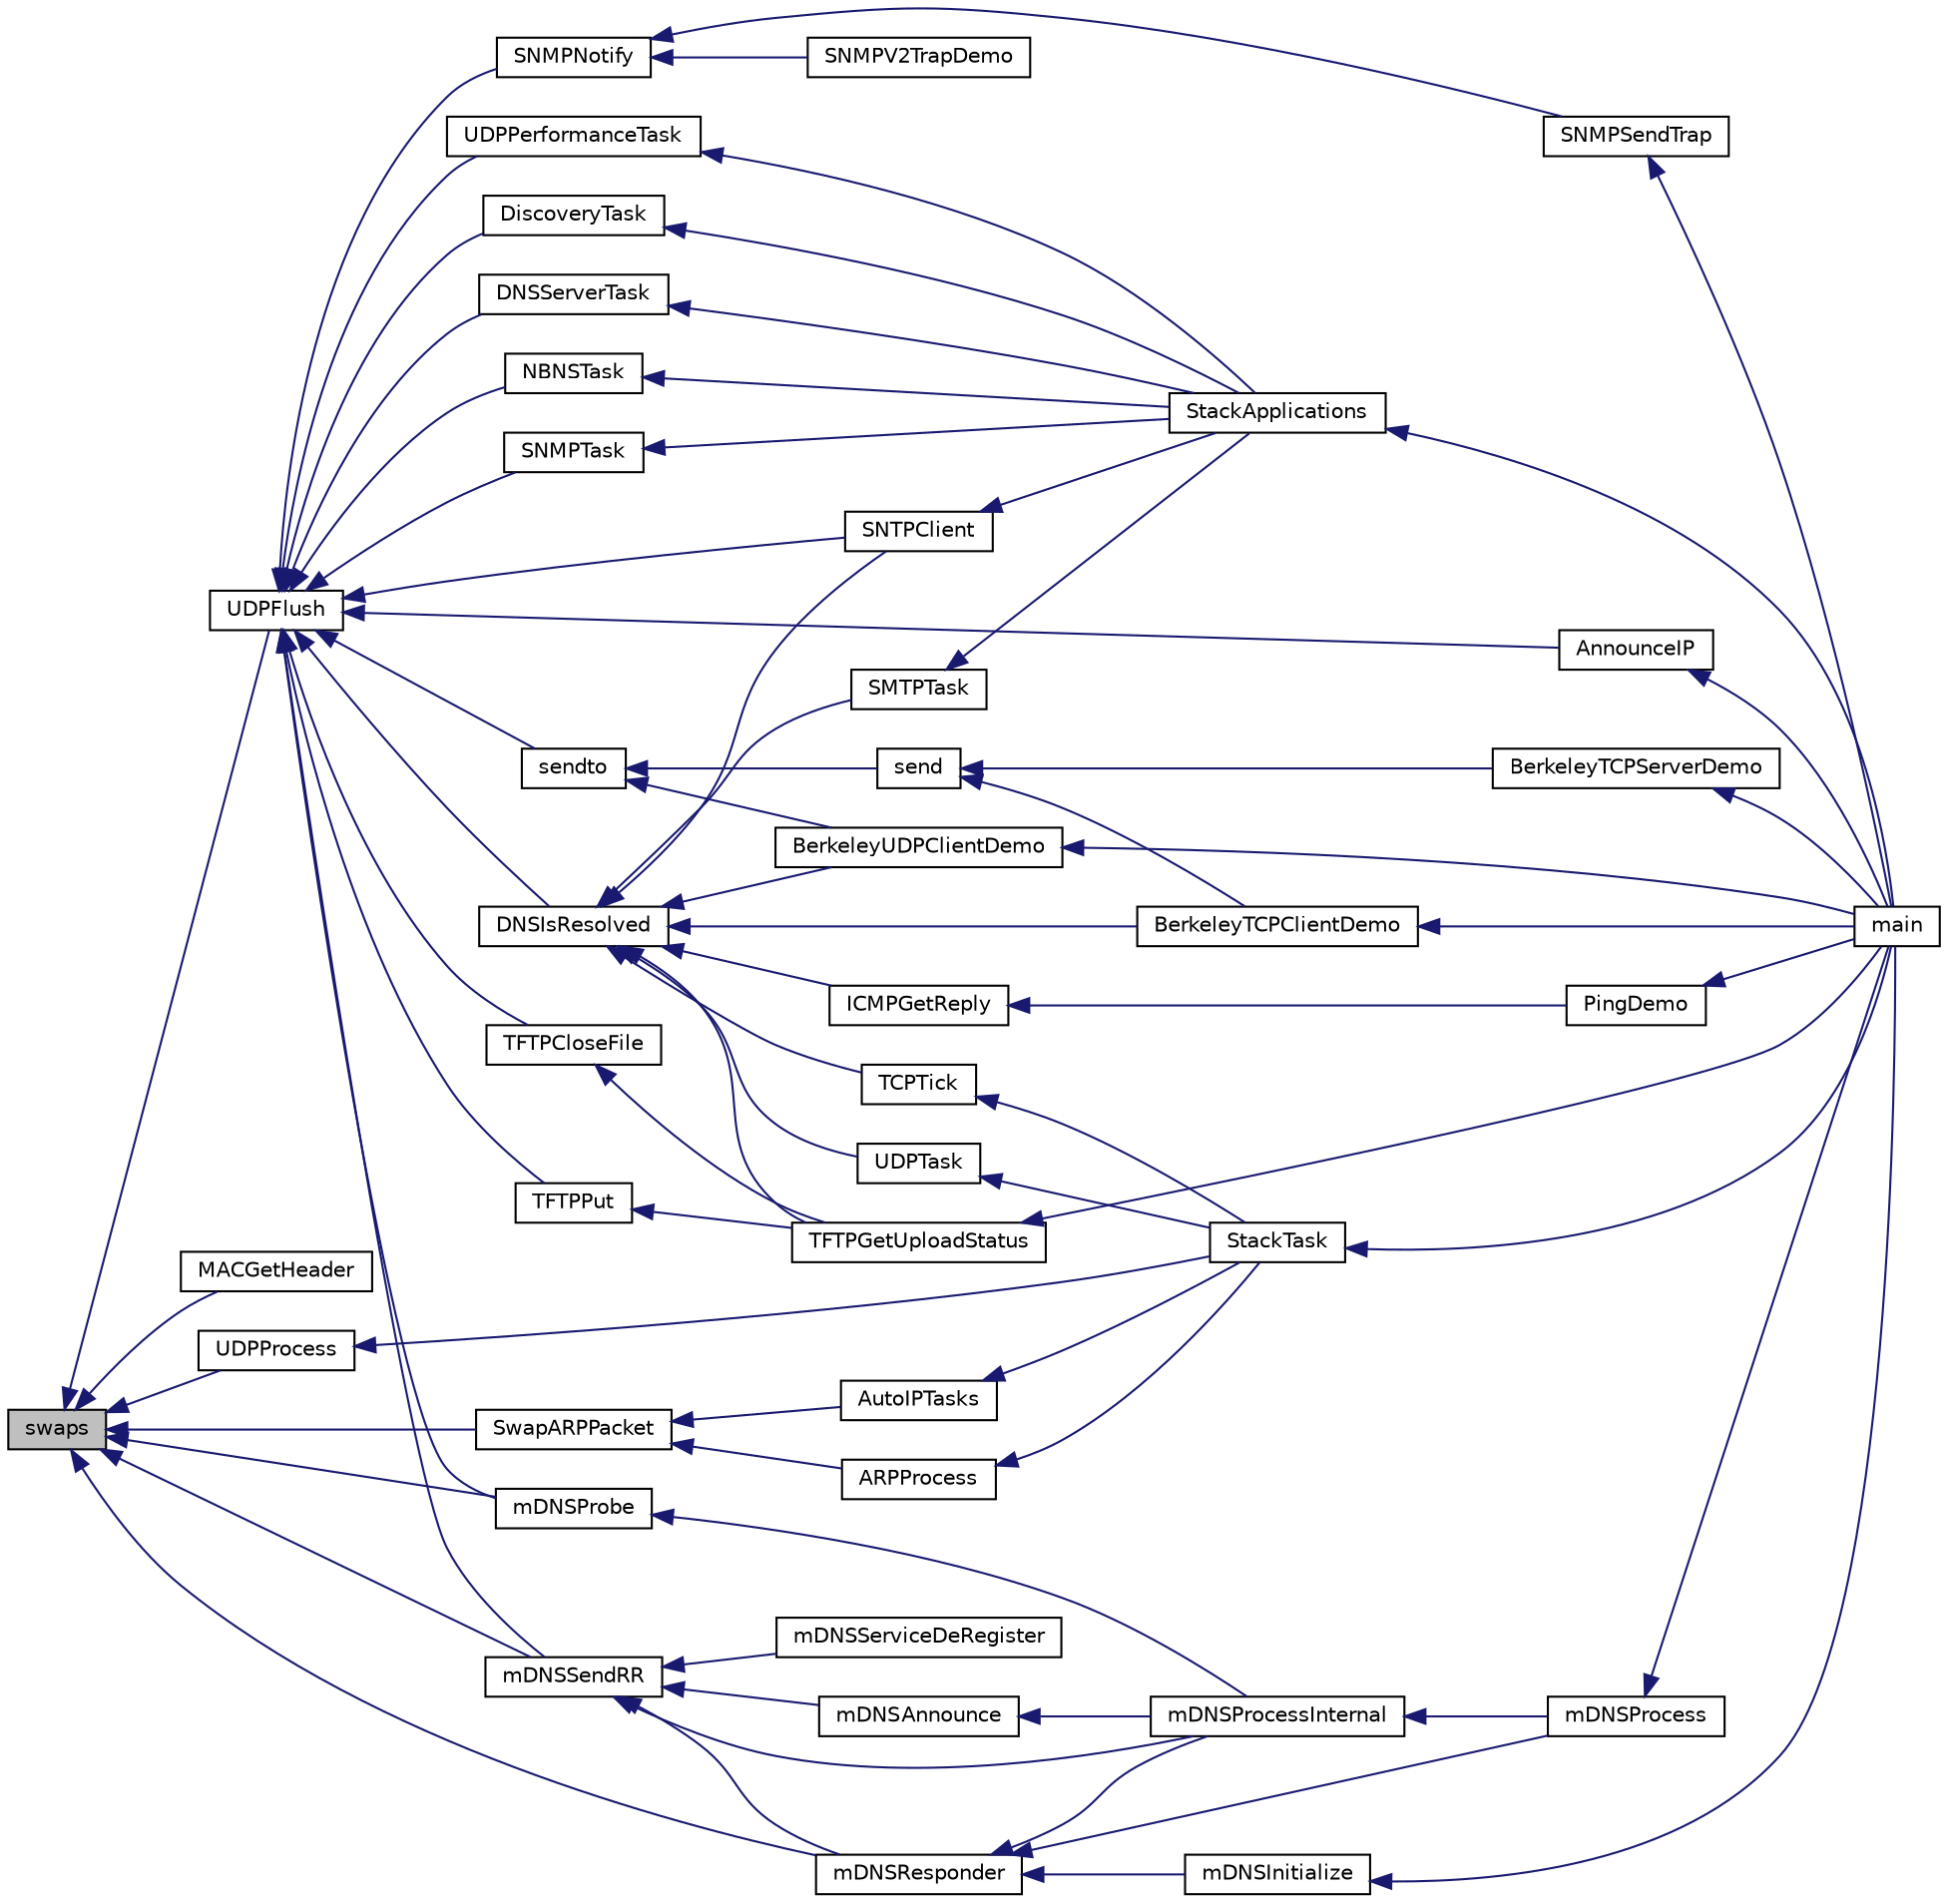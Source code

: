 digraph "swaps"
{
  edge [fontname="Helvetica",fontsize="10",labelfontname="Helvetica",labelfontsize="10"];
  node [fontname="Helvetica",fontsize="10",shape=record];
  rankdir="LR";
  Node1 [label="swaps",height=0.2,width=0.4,color="black", fillcolor="grey75", style="filled", fontcolor="black"];
  Node1 -> Node2 [dir="back",color="midnightblue",fontsize="10",style="solid"];
  Node2 [label="SwapARPPacket",height=0.2,width=0.4,color="black", fillcolor="white", style="filled",URL="$_a_r_p_8c.html#a664371001b953f0f7b7d93e37db0c813"];
  Node2 -> Node3 [dir="back",color="midnightblue",fontsize="10",style="solid"];
  Node3 [label="ARPProcess",height=0.2,width=0.4,color="black", fillcolor="white", style="filled",URL="$_a_r_p_8c.html#ae6b09602087182367ecb4c724550be90"];
  Node3 -> Node4 [dir="back",color="midnightblue",fontsize="10",style="solid"];
  Node4 [label="StackTask",height=0.2,width=0.4,color="black", fillcolor="white", style="filled",URL="$_stack_tsk_8c.html#af08da4d2f3df4dd4c1779b43c118c88f"];
  Node4 -> Node5 [dir="back",color="midnightblue",fontsize="10",style="solid"];
  Node5 [label="main",height=0.2,width=0.4,color="black", fillcolor="white", style="filled",URL="$_main_demo_8c.html#a6288eba0f8e8ad3ab1544ad731eb7667"];
  Node2 -> Node6 [dir="back",color="midnightblue",fontsize="10",style="solid"];
  Node6 [label="AutoIPTasks",height=0.2,width=0.4,color="black", fillcolor="white", style="filled",URL="$_auto_i_p_8c.html#adcf71c7402a734a2676dbef0535b54c8"];
  Node6 -> Node4 [dir="back",color="midnightblue",fontsize="10",style="solid"];
  Node1 -> Node7 [dir="back",color="midnightblue",fontsize="10",style="solid"];
  Node7 [label="MACGetHeader",height=0.2,width=0.4,color="black", fillcolor="white", style="filled",URL="$_e_n_c28_j60_8c.html#a18cabbf973ecec4ba5b67dc2c729b753"];
  Node1 -> Node8 [dir="back",color="midnightblue",fontsize="10",style="solid"];
  Node8 [label="UDPFlush",height=0.2,width=0.4,color="black", fillcolor="white", style="filled",URL="$_u_d_p_8c.html#a6a60054cd55ad4d0e70b78f8083a39bd"];
  Node8 -> Node9 [dir="back",color="midnightblue",fontsize="10",style="solid"];
  Node9 [label="AnnounceIP",height=0.2,width=0.4,color="black", fillcolor="white", style="filled",URL="$_announce_8c.html#a3782d154cd40f9355a0d00fbae7c3ef9"];
  Node9 -> Node5 [dir="back",color="midnightblue",fontsize="10",style="solid"];
  Node8 -> Node10 [dir="back",color="midnightblue",fontsize="10",style="solid"];
  Node10 [label="DiscoveryTask",height=0.2,width=0.4,color="black", fillcolor="white", style="filled",URL="$_announce_8c.html#aab5951adf7bd4f372bdd7feb3cc4e97b"];
  Node10 -> Node11 [dir="back",color="midnightblue",fontsize="10",style="solid"];
  Node11 [label="StackApplications",height=0.2,width=0.4,color="black", fillcolor="white", style="filled",URL="$_stack_tsk_8c.html#a7f8ff33bea9e052705b0a80d2dfcf399"];
  Node11 -> Node5 [dir="back",color="midnightblue",fontsize="10",style="solid"];
  Node8 -> Node12 [dir="back",color="midnightblue",fontsize="10",style="solid"];
  Node12 [label="sendto",height=0.2,width=0.4,color="black", fillcolor="white", style="filled",URL="$_berkeley_a_p_i_8c.html#a4d78c2d82555ce1876c2964a6208e158"];
  Node12 -> Node13 [dir="back",color="midnightblue",fontsize="10",style="solid"];
  Node13 [label="send",height=0.2,width=0.4,color="black", fillcolor="white", style="filled",URL="$_berkeley_a_p_i_8c.html#a2c1c377be70d94364327db5144c19c7a"];
  Node13 -> Node14 [dir="back",color="midnightblue",fontsize="10",style="solid"];
  Node14 [label="BerkeleyTCPClientDemo",height=0.2,width=0.4,color="black", fillcolor="white", style="filled",URL="$_main_demo_8h.html#a2f47eed84b265359778d4d1c3a47f322"];
  Node14 -> Node5 [dir="back",color="midnightblue",fontsize="10",style="solid"];
  Node13 -> Node15 [dir="back",color="midnightblue",fontsize="10",style="solid"];
  Node15 [label="BerkeleyTCPServerDemo",height=0.2,width=0.4,color="black", fillcolor="white", style="filled",URL="$_main_demo_8h.html#a85ecc0787bf291b36e4aa7bff6b39157"];
  Node15 -> Node5 [dir="back",color="midnightblue",fontsize="10",style="solid"];
  Node12 -> Node16 [dir="back",color="midnightblue",fontsize="10",style="solid"];
  Node16 [label="BerkeleyUDPClientDemo",height=0.2,width=0.4,color="black", fillcolor="white", style="filled",URL="$_main_demo_8h.html#a59c55454b90169edc8f242abbc6c815b"];
  Node16 -> Node5 [dir="back",color="midnightblue",fontsize="10",style="solid"];
  Node8 -> Node17 [dir="back",color="midnightblue",fontsize="10",style="solid"];
  Node17 [label="DNSIsResolved",height=0.2,width=0.4,color="black", fillcolor="white", style="filled",URL="$_d_n_s_8c.html#a7568a1a127a88a9b1aa4d34abbd19b53"];
  Node17 -> Node18 [dir="back",color="midnightblue",fontsize="10",style="solid"];
  Node18 [label="ICMPGetReply",height=0.2,width=0.4,color="black", fillcolor="white", style="filled",URL="$_i_c_m_p_8c.html#aa24af113deb0e6821d33a3fd17f44f2a"];
  Node18 -> Node19 [dir="back",color="midnightblue",fontsize="10",style="solid"];
  Node19 [label="PingDemo",height=0.2,width=0.4,color="black", fillcolor="white", style="filled",URL="$_ping_demo_8c.html#af0f2ca8c1b78d7b8783d4c9579034b6b"];
  Node19 -> Node5 [dir="back",color="midnightblue",fontsize="10",style="solid"];
  Node17 -> Node20 [dir="back",color="midnightblue",fontsize="10",style="solid"];
  Node20 [label="SMTPTask",height=0.2,width=0.4,color="black", fillcolor="white", style="filled",URL="$_s_m_t_p_8c.html#abe31fb54926d321252beb819defb0afb"];
  Node20 -> Node11 [dir="back",color="midnightblue",fontsize="10",style="solid"];
  Node17 -> Node21 [dir="back",color="midnightblue",fontsize="10",style="solid"];
  Node21 [label="SNTPClient",height=0.2,width=0.4,color="black", fillcolor="white", style="filled",URL="$_s_n_t_p_8c.html#a7ee3d58d5355075489e71a6cd73dc307"];
  Node21 -> Node11 [dir="back",color="midnightblue",fontsize="10",style="solid"];
  Node17 -> Node22 [dir="back",color="midnightblue",fontsize="10",style="solid"];
  Node22 [label="TCPTick",height=0.2,width=0.4,color="black", fillcolor="white", style="filled",URL="$_t_c_p_8c.html#a364093914f3c43521ca04d9b0e5b6a3c"];
  Node22 -> Node4 [dir="back",color="midnightblue",fontsize="10",style="solid"];
  Node17 -> Node23 [dir="back",color="midnightblue",fontsize="10",style="solid"];
  Node23 [label="TFTPGetUploadStatus",height=0.2,width=0.4,color="black", fillcolor="white", style="filled",URL="$_t_f_t_pc_8c.html#a6567634f020a25f34f32677fbc9813bc"];
  Node23 -> Node5 [dir="back",color="midnightblue",fontsize="10",style="solid"];
  Node17 -> Node24 [dir="back",color="midnightblue",fontsize="10",style="solid"];
  Node24 [label="UDPTask",height=0.2,width=0.4,color="black", fillcolor="white", style="filled",URL="$_u_d_p_8c.html#a04db7e90c0e235382b6068e5128bf2d1"];
  Node24 -> Node4 [dir="back",color="midnightblue",fontsize="10",style="solid"];
  Node17 -> Node14 [dir="back",color="midnightblue",fontsize="10",style="solid"];
  Node17 -> Node16 [dir="back",color="midnightblue",fontsize="10",style="solid"];
  Node8 -> Node25 [dir="back",color="midnightblue",fontsize="10",style="solid"];
  Node25 [label="DNSServerTask",height=0.2,width=0.4,color="black", fillcolor="white", style="filled",URL="$_d_n_ss_8c.html#aa834d9167b0851f5e30485fa75d4da14"];
  Node25 -> Node11 [dir="back",color="midnightblue",fontsize="10",style="solid"];
  Node8 -> Node26 [dir="back",color="midnightblue",fontsize="10",style="solid"];
  Node26 [label="NBNSTask",height=0.2,width=0.4,color="black", fillcolor="white", style="filled",URL="$_n_b_n_s_8c.html#a702bf030a02ba5807ac10f54c7ffa906"];
  Node26 -> Node11 [dir="back",color="midnightblue",fontsize="10",style="solid"];
  Node8 -> Node27 [dir="back",color="midnightblue",fontsize="10",style="solid"];
  Node27 [label="SNMPTask",height=0.2,width=0.4,color="black", fillcolor="white", style="filled",URL="$_s_n_m_p_8c.html#a7066e1ee2896aa8af33dc656460074cc"];
  Node27 -> Node11 [dir="back",color="midnightblue",fontsize="10",style="solid"];
  Node8 -> Node28 [dir="back",color="midnightblue",fontsize="10",style="solid"];
  Node28 [label="SNMPNotify",height=0.2,width=0.4,color="black", fillcolor="white", style="filled",URL="$_s_n_m_p_8c.html#a16e8b58a42a315779a1a8ed3751d852e"];
  Node28 -> Node29 [dir="back",color="midnightblue",fontsize="10",style="solid"];
  Node29 [label="SNMPV2TrapDemo",height=0.2,width=0.4,color="black", fillcolor="white", style="filled",URL="$_main_demo_8h.html#a7749ce2ce6712a29fad2cb9ab17a28a8"];
  Node28 -> Node30 [dir="back",color="midnightblue",fontsize="10",style="solid"];
  Node30 [label="SNMPSendTrap",height=0.2,width=0.4,color="black", fillcolor="white", style="filled",URL="$_custom_s_n_m_p_app_8c.html#aa00e26956b5144490e5129c412fc9f12"];
  Node30 -> Node5 [dir="back",color="midnightblue",fontsize="10",style="solid"];
  Node8 -> Node21 [dir="back",color="midnightblue",fontsize="10",style="solid"];
  Node8 -> Node31 [dir="back",color="midnightblue",fontsize="10",style="solid"];
  Node31 [label="TFTPCloseFile",height=0.2,width=0.4,color="black", fillcolor="white", style="filled",URL="$_t_f_t_pc_8c.html#a688442992af6a64cd7320edd2bd4c8e9"];
  Node31 -> Node23 [dir="back",color="midnightblue",fontsize="10",style="solid"];
  Node8 -> Node32 [dir="back",color="midnightblue",fontsize="10",style="solid"];
  Node32 [label="TFTPPut",height=0.2,width=0.4,color="black", fillcolor="white", style="filled",URL="$_t_f_t_pc_8c.html#ac58e8efa1c2d066ed082ecb1b4be4c2e"];
  Node32 -> Node23 [dir="back",color="midnightblue",fontsize="10",style="solid"];
  Node8 -> Node33 [dir="back",color="midnightblue",fontsize="10",style="solid"];
  Node33 [label="UDPPerformanceTask",height=0.2,width=0.4,color="black", fillcolor="white", style="filled",URL="$_u_d_p_performance_test_8c.html#aa99f3206c02ebcf9de771a674227c97a"];
  Node33 -> Node11 [dir="back",color="midnightblue",fontsize="10",style="solid"];
  Node8 -> Node34 [dir="back",color="midnightblue",fontsize="10",style="solid"];
  Node34 [label="mDNSProbe",height=0.2,width=0.4,color="black", fillcolor="white", style="filled",URL="$_zeroconf_multicast_d_n_s_8c.html#afc08a5421e1f6da3a23309ba56bb7f8e"];
  Node34 -> Node35 [dir="back",color="midnightblue",fontsize="10",style="solid"];
  Node35 [label="mDNSProcessInternal",height=0.2,width=0.4,color="black", fillcolor="white", style="filled",URL="$_zeroconf_multicast_d_n_s_8c.html#a790561fcaf99874b79eab7db039b8c71"];
  Node35 -> Node36 [dir="back",color="midnightblue",fontsize="10",style="solid"];
  Node36 [label="mDNSProcess",height=0.2,width=0.4,color="black", fillcolor="white", style="filled",URL="$_zeroconf_multicast_d_n_s_8c.html#a2b66183d48d7fd2050e1661557927e1e"];
  Node36 -> Node5 [dir="back",color="midnightblue",fontsize="10",style="solid"];
  Node8 -> Node37 [dir="back",color="midnightblue",fontsize="10",style="solid"];
  Node37 [label="mDNSSendRR",height=0.2,width=0.4,color="black", fillcolor="white", style="filled",URL="$_zeroconf_multicast_d_n_s_8c.html#a73f6ad93226e78d3b3c677a0ac2ca133"];
  Node37 -> Node38 [dir="back",color="midnightblue",fontsize="10",style="solid"];
  Node38 [label="mDNSServiceDeRegister",height=0.2,width=0.4,color="black", fillcolor="white", style="filled",URL="$_zeroconf_multicast_d_n_s_8c.html#aa057fa57f0614721f5f7f3ddeaf02def"];
  Node37 -> Node39 [dir="back",color="midnightblue",fontsize="10",style="solid"];
  Node39 [label="mDNSAnnounce",height=0.2,width=0.4,color="black", fillcolor="white", style="filled",URL="$_zeroconf_multicast_d_n_s_8c.html#a1e02c702d1b8e90e54b511bdd8c403d3"];
  Node39 -> Node35 [dir="back",color="midnightblue",fontsize="10",style="solid"];
  Node37 -> Node40 [dir="back",color="midnightblue",fontsize="10",style="solid"];
  Node40 [label="mDNSResponder",height=0.2,width=0.4,color="black", fillcolor="white", style="filled",URL="$_zeroconf_multicast_d_n_s_8c.html#a9db99a259559d5b3e5f537b2b4f235a6"];
  Node40 -> Node41 [dir="back",color="midnightblue",fontsize="10",style="solid"];
  Node41 [label="mDNSInitialize",height=0.2,width=0.4,color="black", fillcolor="white", style="filled",URL="$_zeroconf_multicast_d_n_s_8c.html#adf52d26b251ad70adb7ca097394986d1"];
  Node41 -> Node5 [dir="back",color="midnightblue",fontsize="10",style="solid"];
  Node40 -> Node35 [dir="back",color="midnightblue",fontsize="10",style="solid"];
  Node40 -> Node36 [dir="back",color="midnightblue",fontsize="10",style="solid"];
  Node37 -> Node35 [dir="back",color="midnightblue",fontsize="10",style="solid"];
  Node1 -> Node42 [dir="back",color="midnightblue",fontsize="10",style="solid"];
  Node42 [label="UDPProcess",height=0.2,width=0.4,color="black", fillcolor="white", style="filled",URL="$_u_d_p_8c.html#a49305099f869233eaab80c0953df6eed"];
  Node42 -> Node4 [dir="back",color="midnightblue",fontsize="10",style="solid"];
  Node1 -> Node34 [dir="back",color="midnightblue",fontsize="10",style="solid"];
  Node1 -> Node37 [dir="back",color="midnightblue",fontsize="10",style="solid"];
  Node1 -> Node40 [dir="back",color="midnightblue",fontsize="10",style="solid"];
}
